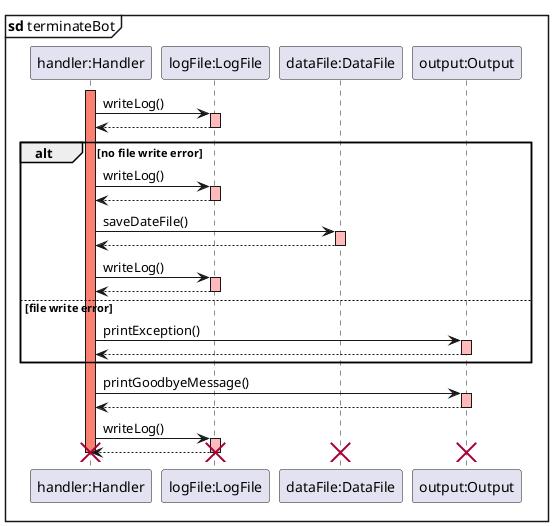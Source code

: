 @startuml
skinparam sequenceReferenceBackgroundColor lightblue

mainframe **sd** terminateBot

participant "handler:Handler" as Handler
participant "logFile:LogFile" as LogFile
participant "dataFile:DataFile" as DataFile
participant "output:Output" as Output

activate Handler #salmon
Handler -> LogFile: writeLog()
activate LogFile #FFBBBB
LogFile --> Handler:
deactivate LogFile

alt no file write error
    Handler -> LogFile: writeLog()
    activate LogFile #FFBBBB
    LogFile --> Handler:
    deactivate LogFile

    Handler -> DataFile: saveDateFile()
    activate DataFile #FFBBBB
    DataFile --> Handler:
    deactivate DataFile

    Handler -> LogFile: writeLog()
    activate LogFile #FFBBBB
    LogFile --> Handler:
    deactivate LogFile

else file write error
    Handler -> Output: printException()
    activate Output #FFBBBB
    Output --> Handler:
    deactivate Output
end

Handler -> Output: printGoodbyeMessage()
activate Output #FFBBBB
Output --> Handler:
deactivate Output

Handler -> LogFile: writeLog()
activate LogFile #FFBBBB
LogFile --> Handler:
deactivate LogFile

destroy Output
destroy DataFile
destroy LogFile
destroy Handler

deactivate Handler
@enduml